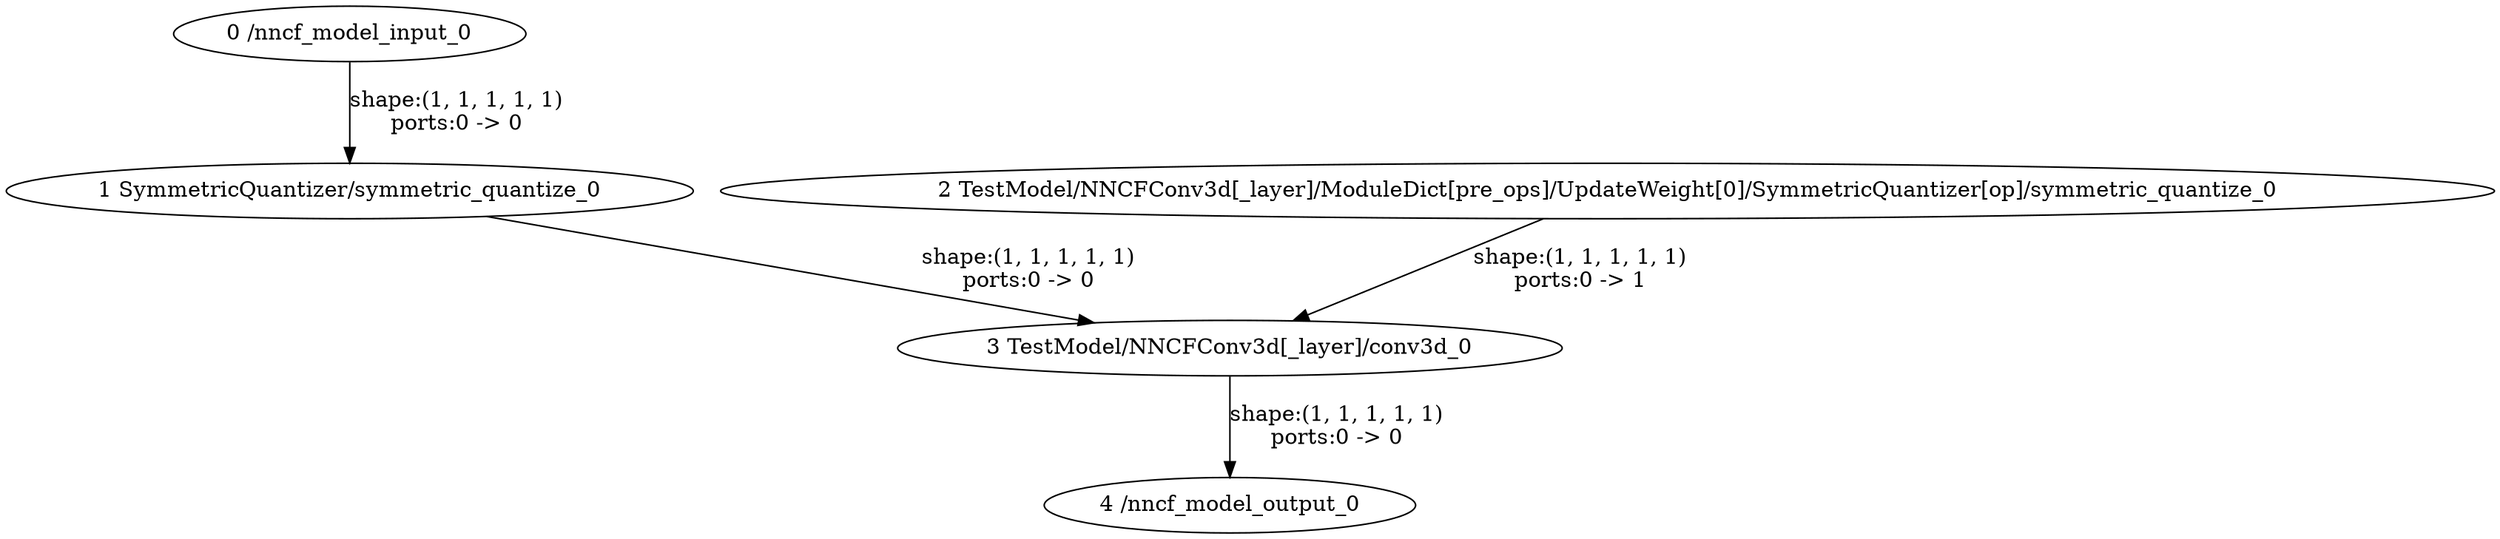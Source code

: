 strict digraph  {
"0 /nncf_model_input_0" [id=0, type=nncf_model_input];
"1 SymmetricQuantizer/symmetric_quantize_0" [id=1, type=symmetric_quantize];
"2 TestModel/NNCFConv3d[_layer]/ModuleDict[pre_ops]/UpdateWeight[0]/SymmetricQuantizer[op]/symmetric_quantize_0" [id=2, type=symmetric_quantize];
"3 TestModel/NNCFConv3d[_layer]/conv3d_0" [id=3, type=conv3d];
"4 /nncf_model_output_0" [id=4, type=nncf_model_output];
"0 /nncf_model_input_0" -> "1 SymmetricQuantizer/symmetric_quantize_0"  [label="shape:(1, 1, 1, 1, 1)\nports:0 -> 0", style=solid];
"1 SymmetricQuantizer/symmetric_quantize_0" -> "3 TestModel/NNCFConv3d[_layer]/conv3d_0"  [label="shape:(1, 1, 1, 1, 1)\nports:0 -> 0", style=solid];
"2 TestModel/NNCFConv3d[_layer]/ModuleDict[pre_ops]/UpdateWeight[0]/SymmetricQuantizer[op]/symmetric_quantize_0" -> "3 TestModel/NNCFConv3d[_layer]/conv3d_0"  [label="shape:(1, 1, 1, 1, 1)\nports:0 -> 1", style=solid];
"3 TestModel/NNCFConv3d[_layer]/conv3d_0" -> "4 /nncf_model_output_0"  [label="shape:(1, 1, 1, 1, 1)\nports:0 -> 0", style=solid];
}
